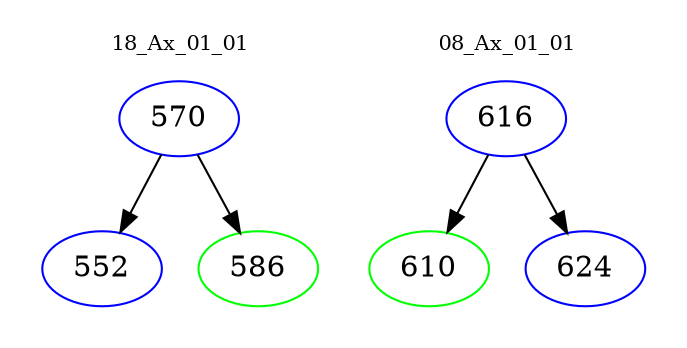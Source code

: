 digraph{
subgraph cluster_0 {
color = white
label = "18_Ax_01_01";
fontsize=10;
T0_570 [label="570", color="blue"]
T0_570 -> T0_552 [color="black"]
T0_552 [label="552", color="blue"]
T0_570 -> T0_586 [color="black"]
T0_586 [label="586", color="green"]
}
subgraph cluster_1 {
color = white
label = "08_Ax_01_01";
fontsize=10;
T1_616 [label="616", color="blue"]
T1_616 -> T1_610 [color="black"]
T1_610 [label="610", color="green"]
T1_616 -> T1_624 [color="black"]
T1_624 [label="624", color="blue"]
}
}
